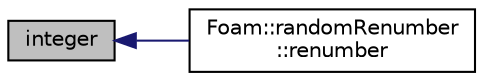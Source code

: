 digraph "integer"
{
  bgcolor="transparent";
  edge [fontname="Helvetica",fontsize="10",labelfontname="Helvetica",labelfontsize="10"];
  node [fontname="Helvetica",fontsize="10",shape=record];
  rankdir="LR";
  Node1 [label="integer",height=0.2,width=0.4,color="black", fillcolor="grey75", style="filled", fontcolor="black"];
  Node1 -> Node2 [dir="back",color="midnightblue",fontsize="10",style="solid",fontname="Helvetica"];
  Node2 [label="Foam::randomRenumber\l::renumber",height=0.2,width=0.4,color="black",URL="$a02065.html#a41d6d1ebe5dfe6dd9a963465a858acb6",tooltip="Return the order in which cells need to be visited, i.e. "];
}
